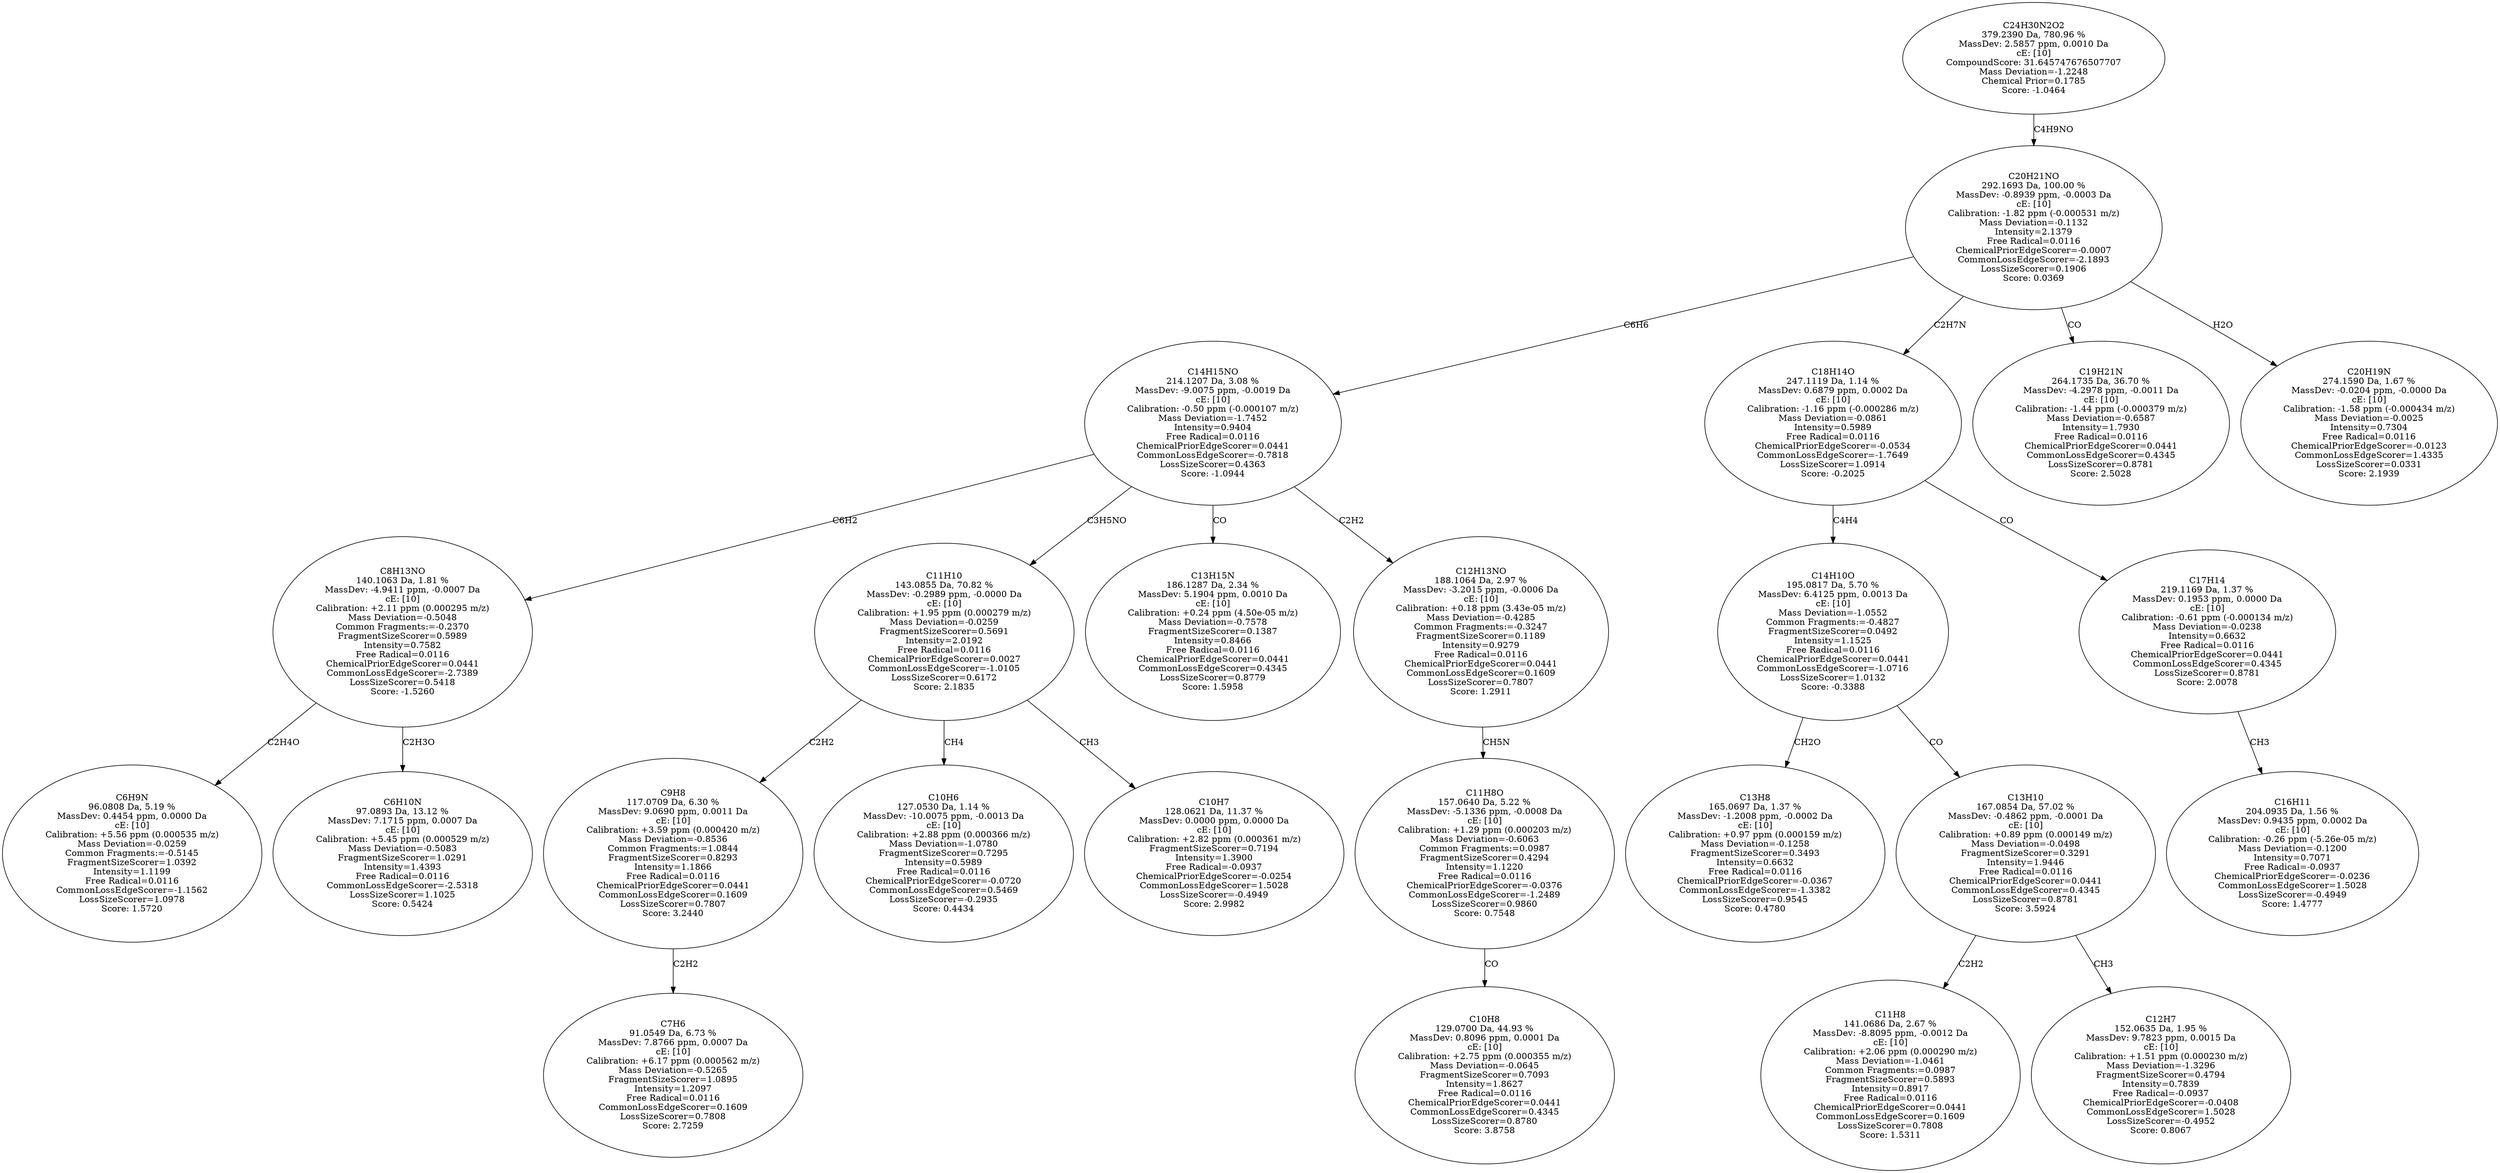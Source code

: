 strict digraph {
v1 [label="C6H9N\n96.0808 Da, 5.19 %\nMassDev: 0.4454 ppm, 0.0000 Da\ncE: [10]\nCalibration: +5.56 ppm (0.000535 m/z)\nMass Deviation=-0.0259\nCommon Fragments:=-0.5145\nFragmentSizeScorer=1.0392\nIntensity=1.1199\nFree Radical=0.0116\nCommonLossEdgeScorer=-1.1562\nLossSizeScorer=1.0978\nScore: 1.5720"];
v2 [label="C6H10N\n97.0893 Da, 13.12 %\nMassDev: 7.1715 ppm, 0.0007 Da\ncE: [10]\nCalibration: +5.45 ppm (0.000529 m/z)\nMass Deviation=-0.5083\nFragmentSizeScorer=1.0291\nIntensity=1.4393\nFree Radical=0.0116\nCommonLossEdgeScorer=-2.5318\nLossSizeScorer=1.1025\nScore: 0.5424"];
v3 [label="C8H13NO\n140.1063 Da, 1.81 %\nMassDev: -4.9411 ppm, -0.0007 Da\ncE: [10]\nCalibration: +2.11 ppm (0.000295 m/z)\nMass Deviation=-0.5048\nCommon Fragments:=-0.2370\nFragmentSizeScorer=0.5989\nIntensity=0.7582\nFree Radical=0.0116\nChemicalPriorEdgeScorer=0.0441\nCommonLossEdgeScorer=-2.7389\nLossSizeScorer=0.5418\nScore: -1.5260"];
v4 [label="C7H6\n91.0549 Da, 6.73 %\nMassDev: 7.8766 ppm, 0.0007 Da\ncE: [10]\nCalibration: +6.17 ppm (0.000562 m/z)\nMass Deviation=-0.5265\nFragmentSizeScorer=1.0895\nIntensity=1.2097\nFree Radical=0.0116\nCommonLossEdgeScorer=0.1609\nLossSizeScorer=0.7808\nScore: 2.7259"];
v5 [label="C9H8\n117.0709 Da, 6.30 %\nMassDev: 9.0690 ppm, 0.0011 Da\ncE: [10]\nCalibration: +3.59 ppm (0.000420 m/z)\nMass Deviation=-0.8536\nCommon Fragments:=1.0844\nFragmentSizeScorer=0.8293\nIntensity=1.1866\nFree Radical=0.0116\nChemicalPriorEdgeScorer=0.0441\nCommonLossEdgeScorer=0.1609\nLossSizeScorer=0.7807\nScore: 3.2440"];
v6 [label="C10H6\n127.0530 Da, 1.14 %\nMassDev: -10.0075 ppm, -0.0013 Da\ncE: [10]\nCalibration: +2.88 ppm (0.000366 m/z)\nMass Deviation=-1.0780\nFragmentSizeScorer=0.7295\nIntensity=0.5989\nFree Radical=0.0116\nChemicalPriorEdgeScorer=-0.0720\nCommonLossEdgeScorer=0.5469\nLossSizeScorer=-0.2935\nScore: 0.4434"];
v7 [label="C10H7\n128.0621 Da, 11.37 %\nMassDev: 0.0000 ppm, 0.0000 Da\ncE: [10]\nCalibration: +2.82 ppm (0.000361 m/z)\nFragmentSizeScorer=0.7194\nIntensity=1.3900\nFree Radical=-0.0937\nChemicalPriorEdgeScorer=-0.0254\nCommonLossEdgeScorer=1.5028\nLossSizeScorer=-0.4949\nScore: 2.9982"];
v8 [label="C11H10\n143.0855 Da, 70.82 %\nMassDev: -0.2989 ppm, -0.0000 Da\ncE: [10]\nCalibration: +1.95 ppm (0.000279 m/z)\nMass Deviation=-0.0259\nFragmentSizeScorer=0.5691\nIntensity=2.0192\nFree Radical=0.0116\nChemicalPriorEdgeScorer=0.0027\nCommonLossEdgeScorer=-1.0105\nLossSizeScorer=0.6172\nScore: 2.1835"];
v9 [label="C13H15N\n186.1287 Da, 2.34 %\nMassDev: 5.1904 ppm, 0.0010 Da\ncE: [10]\nCalibration: +0.24 ppm (4.50e-05 m/z)\nMass Deviation=-0.7578\nFragmentSizeScorer=0.1387\nIntensity=0.8466\nFree Radical=0.0116\nChemicalPriorEdgeScorer=0.0441\nCommonLossEdgeScorer=0.4345\nLossSizeScorer=0.8779\nScore: 1.5958"];
v10 [label="C10H8\n129.0700 Da, 44.93 %\nMassDev: 0.8096 ppm, 0.0001 Da\ncE: [10]\nCalibration: +2.75 ppm (0.000355 m/z)\nMass Deviation=-0.0645\nFragmentSizeScorer=0.7093\nIntensity=1.8627\nFree Radical=0.0116\nChemicalPriorEdgeScorer=0.0441\nCommonLossEdgeScorer=0.4345\nLossSizeScorer=0.8780\nScore: 3.8758"];
v11 [label="C11H8O\n157.0640 Da, 5.22 %\nMassDev: -5.1336 ppm, -0.0008 Da\ncE: [10]\nCalibration: +1.29 ppm (0.000203 m/z)\nMass Deviation=-0.6063\nCommon Fragments:=0.0987\nFragmentSizeScorer=0.4294\nIntensity=1.1220\nFree Radical=0.0116\nChemicalPriorEdgeScorer=-0.0376\nCommonLossEdgeScorer=-1.2489\nLossSizeScorer=0.9860\nScore: 0.7548"];
v12 [label="C12H13NO\n188.1064 Da, 2.97 %\nMassDev: -3.2015 ppm, -0.0006 Da\ncE: [10]\nCalibration: +0.18 ppm (3.43e-05 m/z)\nMass Deviation=-0.4285\nCommon Fragments:=-0.3247\nFragmentSizeScorer=0.1189\nIntensity=0.9279\nFree Radical=0.0116\nChemicalPriorEdgeScorer=0.0441\nCommonLossEdgeScorer=0.1609\nLossSizeScorer=0.7807\nScore: 1.2911"];
v13 [label="C14H15NO\n214.1207 Da, 3.08 %\nMassDev: -9.0075 ppm, -0.0019 Da\ncE: [10]\nCalibration: -0.50 ppm (-0.000107 m/z)\nMass Deviation=-1.7452\nIntensity=0.9404\nFree Radical=0.0116\nChemicalPriorEdgeScorer=0.0441\nCommonLossEdgeScorer=-0.7818\nLossSizeScorer=0.4363\nScore: -1.0944"];
v14 [label="C13H8\n165.0697 Da, 1.37 %\nMassDev: -1.2008 ppm, -0.0002 Da\ncE: [10]\nCalibration: +0.97 ppm (0.000159 m/z)\nMass Deviation=-0.1258\nFragmentSizeScorer=0.3493\nIntensity=0.6632\nFree Radical=0.0116\nChemicalPriorEdgeScorer=-0.0367\nCommonLossEdgeScorer=-1.3382\nLossSizeScorer=0.9545\nScore: 0.4780"];
v15 [label="C11H8\n141.0686 Da, 2.67 %\nMassDev: -8.8095 ppm, -0.0012 Da\ncE: [10]\nCalibration: +2.06 ppm (0.000290 m/z)\nMass Deviation=-1.0461\nCommon Fragments:=0.0987\nFragmentSizeScorer=0.5893\nIntensity=0.8917\nFree Radical=0.0116\nChemicalPriorEdgeScorer=0.0441\nCommonLossEdgeScorer=0.1609\nLossSizeScorer=0.7808\nScore: 1.5311"];
v16 [label="C12H7\n152.0635 Da, 1.95 %\nMassDev: 9.7823 ppm, 0.0015 Da\ncE: [10]\nCalibration: +1.51 ppm (0.000230 m/z)\nMass Deviation=-1.3296\nFragmentSizeScorer=0.4794\nIntensity=0.7839\nFree Radical=-0.0937\nChemicalPriorEdgeScorer=-0.0408\nCommonLossEdgeScorer=1.5028\nLossSizeScorer=-0.4952\nScore: 0.8067"];
v17 [label="C13H10\n167.0854 Da, 57.02 %\nMassDev: -0.4862 ppm, -0.0001 Da\ncE: [10]\nCalibration: +0.89 ppm (0.000149 m/z)\nMass Deviation=-0.0498\nFragmentSizeScorer=0.3291\nIntensity=1.9446\nFree Radical=0.0116\nChemicalPriorEdgeScorer=0.0441\nCommonLossEdgeScorer=0.4345\nLossSizeScorer=0.8781\nScore: 3.5924"];
v18 [label="C14H10O\n195.0817 Da, 5.70 %\nMassDev: 6.4125 ppm, 0.0013 Da\ncE: [10]\nMass Deviation=-1.0552\nCommon Fragments:=-0.4827\nFragmentSizeScorer=0.0492\nIntensity=1.1525\nFree Radical=0.0116\nChemicalPriorEdgeScorer=0.0441\nCommonLossEdgeScorer=-1.0716\nLossSizeScorer=1.0132\nScore: -0.3388"];
v19 [label="C16H11\n204.0935 Da, 1.56 %\nMassDev: 0.9435 ppm, 0.0002 Da\ncE: [10]\nCalibration: -0.26 ppm (-5.26e-05 m/z)\nMass Deviation=-0.1200\nIntensity=0.7071\nFree Radical=-0.0937\nChemicalPriorEdgeScorer=-0.0236\nCommonLossEdgeScorer=1.5028\nLossSizeScorer=-0.4949\nScore: 1.4777"];
v20 [label="C17H14\n219.1169 Da, 1.37 %\nMassDev: 0.1953 ppm, 0.0000 Da\ncE: [10]\nCalibration: -0.61 ppm (-0.000134 m/z)\nMass Deviation=-0.0238\nIntensity=0.6632\nFree Radical=0.0116\nChemicalPriorEdgeScorer=0.0441\nCommonLossEdgeScorer=0.4345\nLossSizeScorer=0.8781\nScore: 2.0078"];
v21 [label="C18H14O\n247.1119 Da, 1.14 %\nMassDev: 0.6879 ppm, 0.0002 Da\ncE: [10]\nCalibration: -1.16 ppm (-0.000286 m/z)\nMass Deviation=-0.0861\nIntensity=0.5989\nFree Radical=0.0116\nChemicalPriorEdgeScorer=-0.0534\nCommonLossEdgeScorer=-1.7649\nLossSizeScorer=1.0914\nScore: -0.2025"];
v22 [label="C19H21N\n264.1735 Da, 36.70 %\nMassDev: -4.2978 ppm, -0.0011 Da\ncE: [10]\nCalibration: -1.44 ppm (-0.000379 m/z)\nMass Deviation=-0.6587\nIntensity=1.7930\nFree Radical=0.0116\nChemicalPriorEdgeScorer=0.0441\nCommonLossEdgeScorer=0.4345\nLossSizeScorer=0.8781\nScore: 2.5028"];
v23 [label="C20H19N\n274.1590 Da, 1.67 %\nMassDev: -0.0204 ppm, -0.0000 Da\ncE: [10]\nCalibration: -1.58 ppm (-0.000434 m/z)\nMass Deviation=-0.0025\nIntensity=0.7304\nFree Radical=0.0116\nChemicalPriorEdgeScorer=-0.0123\nCommonLossEdgeScorer=1.4335\nLossSizeScorer=0.0331\nScore: 2.1939"];
v24 [label="C20H21NO\n292.1693 Da, 100.00 %\nMassDev: -0.8939 ppm, -0.0003 Da\ncE: [10]\nCalibration: -1.82 ppm (-0.000531 m/z)\nMass Deviation=-0.1132\nIntensity=2.1379\nFree Radical=0.0116\nChemicalPriorEdgeScorer=-0.0007\nCommonLossEdgeScorer=-2.1893\nLossSizeScorer=0.1906\nScore: 0.0369"];
v25 [label="C24H30N2O2\n379.2390 Da, 780.96 %\nMassDev: 2.5857 ppm, 0.0010 Da\ncE: [10]\nCompoundScore: 31.645747676507707\nMass Deviation=-1.2248\nChemical Prior=0.1785\nScore: -1.0464"];
v3 -> v1 [label="C2H4O"];
v3 -> v2 [label="C2H3O"];
v13 -> v3 [label="C6H2"];
v5 -> v4 [label="C2H2"];
v8 -> v5 [label="C2H2"];
v8 -> v6 [label="CH4"];
v8 -> v7 [label="CH3"];
v13 -> v8 [label="C3H5NO"];
v13 -> v9 [label="CO"];
v11 -> v10 [label="CO"];
v12 -> v11 [label="CH5N"];
v13 -> v12 [label="C2H2"];
v24 -> v13 [label="C6H6"];
v18 -> v14 [label="CH2O"];
v17 -> v15 [label="C2H2"];
v17 -> v16 [label="CH3"];
v18 -> v17 [label="CO"];
v21 -> v18 [label="C4H4"];
v20 -> v19 [label="CH3"];
v21 -> v20 [label="CO"];
v24 -> v21 [label="C2H7N"];
v24 -> v22 [label="CO"];
v24 -> v23 [label="H2O"];
v25 -> v24 [label="C4H9NO"];
}